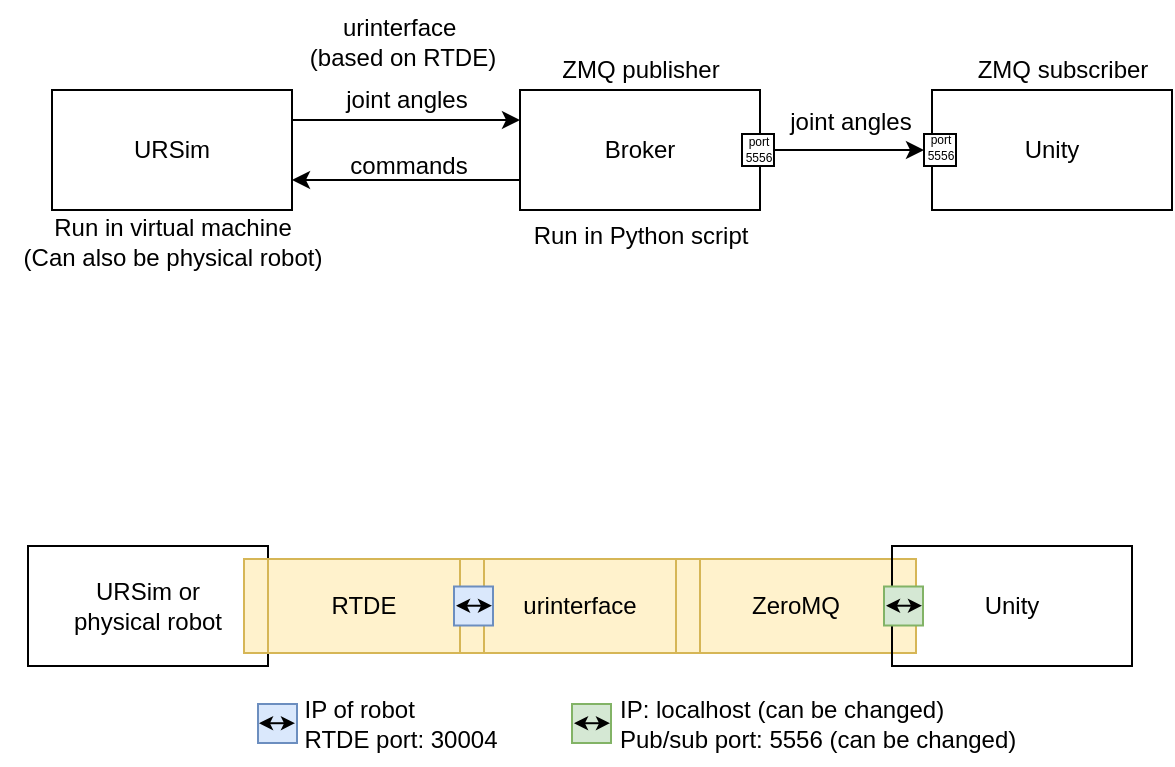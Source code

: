 <mxfile version="23.0.2" type="device">
  <diagram name="Page-1" id="MRKsA5yUnpRjyeKypSAF">
    <mxGraphModel dx="430" dy="478" grid="0" gridSize="10" guides="1" tooltips="1" connect="1" arrows="1" fold="1" page="0" pageScale="1" pageWidth="850" pageHeight="1100" math="0" shadow="0">
      <root>
        <mxCell id="0" />
        <mxCell id="1" parent="0" />
        <mxCell id="mktLvOaE7GyUi3awodQX-1" value="URSim or &lt;br&gt;physical robot" style="rounded=0;whiteSpace=wrap;html=1;fillColor=none;" vertex="1" parent="1">
          <mxGeometry x="455" y="440" width="120" height="60" as="geometry" />
        </mxCell>
        <mxCell id="mktLvOaE7GyUi3awodQX-5" value="RTDE" style="shape=process;whiteSpace=wrap;html=1;backgroundOutline=1;fillColor=#fff2cc;strokeColor=#d6b656;" vertex="1" parent="1">
          <mxGeometry x="563" y="446.5" width="120" height="47" as="geometry" />
        </mxCell>
        <mxCell id="mktLvOaE7GyUi3awodQX-6" value="urinterface" style="shape=process;whiteSpace=wrap;html=1;backgroundOutline=1;fillColor=#fff2cc;strokeColor=#d6b656;" vertex="1" parent="1">
          <mxGeometry x="671" y="446.5" width="120" height="47" as="geometry" />
        </mxCell>
        <mxCell id="mktLvOaE7GyUi3awodQX-7" value="ZeroMQ" style="shape=process;whiteSpace=wrap;html=1;backgroundOutline=1;fillColor=#fff2cc;strokeColor=#d6b656;" vertex="1" parent="1">
          <mxGeometry x="779" y="446.5" width="120" height="47" as="geometry" />
        </mxCell>
        <mxCell id="mktLvOaE7GyUi3awodQX-8" value="Unity" style="rounded=0;whiteSpace=wrap;html=1;fillColor=none;" vertex="1" parent="1">
          <mxGeometry x="887" y="440" width="120" height="60" as="geometry" />
        </mxCell>
        <mxCell id="mktLvOaE7GyUi3awodQX-9" value="" style="whiteSpace=wrap;html=1;aspect=fixed;fillColor=#dae8fc;strokeColor=#6c8ebf;" vertex="1" parent="1">
          <mxGeometry x="668" y="460.25" width="19.5" height="19.5" as="geometry" />
        </mxCell>
        <mxCell id="mktLvOaE7GyUi3awodQX-10" value="" style="endArrow=classic;startArrow=classic;html=1;rounded=0;endSize=4;startSize=4;" edge="1" parent="1">
          <mxGeometry width="50" height="50" relative="1" as="geometry">
            <mxPoint x="669" y="469.86" as="sourcePoint" />
            <mxPoint x="687" y="469.86" as="targetPoint" />
          </mxGeometry>
        </mxCell>
        <mxCell id="mktLvOaE7GyUi3awodQX-11" value="" style="whiteSpace=wrap;html=1;aspect=fixed;fillColor=#d5e8d4;strokeColor=#82b366;" vertex="1" parent="1">
          <mxGeometry x="883" y="460.25" width="19.5" height="19.5" as="geometry" />
        </mxCell>
        <mxCell id="mktLvOaE7GyUi3awodQX-12" value="" style="endArrow=classic;startArrow=classic;html=1;rounded=0;endSize=4;startSize=4;" edge="1" parent="1">
          <mxGeometry width="50" height="50" relative="1" as="geometry">
            <mxPoint x="884" y="469.86" as="sourcePoint" />
            <mxPoint x="902" y="469.86" as="targetPoint" />
          </mxGeometry>
        </mxCell>
        <mxCell id="mktLvOaE7GyUi3awodQX-13" value="" style="whiteSpace=wrap;html=1;aspect=fixed;fillColor=#dae8fc;strokeColor=#6c8ebf;" vertex="1" parent="1">
          <mxGeometry x="570" y="519" width="19.5" height="19.5" as="geometry" />
        </mxCell>
        <mxCell id="mktLvOaE7GyUi3awodQX-14" value="" style="whiteSpace=wrap;html=1;aspect=fixed;fillColor=#d5e8d4;strokeColor=#82b366;" vertex="1" parent="1">
          <mxGeometry x="727" y="519" width="19.5" height="19.5" as="geometry" />
        </mxCell>
        <mxCell id="mktLvOaE7GyUi3awodQX-15" value="&lt;div style=&quot;text-align: left;&quot;&gt;&lt;span style=&quot;background-color: initial;&quot;&gt;IP of robot&lt;/span&gt;&lt;/div&gt;&lt;div style=&quot;text-align: left;&quot;&gt;&lt;span style=&quot;background-color: initial;&quot;&gt;RTDE port: 30004&lt;/span&gt;&lt;/div&gt;" style="text;html=1;align=center;verticalAlign=middle;resizable=0;points=[];autosize=1;strokeColor=none;fillColor=none;" vertex="1" parent="1">
          <mxGeometry x="583" y="508.25" width="115" height="41" as="geometry" />
        </mxCell>
        <mxCell id="mktLvOaE7GyUi3awodQX-16" value="IP: localhost (can be changed)&lt;br&gt;&lt;div style=&quot;&quot;&gt;&lt;span style=&quot;background-color: initial;&quot;&gt;Pub/sub port: 5556 (can be changed)&lt;/span&gt;&lt;/div&gt;" style="text;html=1;align=left;verticalAlign=middle;resizable=0;points=[];autosize=1;strokeColor=none;fillColor=none;" vertex="1" parent="1">
          <mxGeometry x="749" y="508.25" width="216" height="41" as="geometry" />
        </mxCell>
        <mxCell id="mktLvOaE7GyUi3awodQX-17" style="edgeStyle=orthogonalEdgeStyle;rounded=0;orthogonalLoop=1;jettySize=auto;html=1;exitX=1;exitY=0.25;exitDx=0;exitDy=0;entryX=0;entryY=0.25;entryDx=0;entryDy=0;" edge="1" parent="1" source="mktLvOaE7GyUi3awodQX-18" target="mktLvOaE7GyUi3awodQX-21">
          <mxGeometry relative="1" as="geometry" />
        </mxCell>
        <mxCell id="mktLvOaE7GyUi3awodQX-18" value="URSim" style="rounded=0;whiteSpace=wrap;html=1;" vertex="1" parent="1">
          <mxGeometry x="467" y="212" width="120" height="60" as="geometry" />
        </mxCell>
        <mxCell id="mktLvOaE7GyUi3awodQX-19" style="edgeStyle=orthogonalEdgeStyle;rounded=0;orthogonalLoop=1;jettySize=auto;html=1;exitX=0;exitY=0.75;exitDx=0;exitDy=0;entryX=1;entryY=0.75;entryDx=0;entryDy=0;" edge="1" parent="1" source="mktLvOaE7GyUi3awodQX-21" target="mktLvOaE7GyUi3awodQX-18">
          <mxGeometry relative="1" as="geometry" />
        </mxCell>
        <mxCell id="mktLvOaE7GyUi3awodQX-20" style="edgeStyle=orthogonalEdgeStyle;rounded=0;orthogonalLoop=1;jettySize=auto;html=1;exitX=1;exitY=0.5;exitDx=0;exitDy=0;entryX=0;entryY=0.5;entryDx=0;entryDy=0;" edge="1" parent="1" source="mktLvOaE7GyUi3awodQX-21" target="mktLvOaE7GyUi3awodQX-32">
          <mxGeometry relative="1" as="geometry" />
        </mxCell>
        <mxCell id="mktLvOaE7GyUi3awodQX-21" value="Broker" style="rounded=0;whiteSpace=wrap;html=1;" vertex="1" parent="1">
          <mxGeometry x="701" y="212" width="120" height="60" as="geometry" />
        </mxCell>
        <mxCell id="mktLvOaE7GyUi3awodQX-22" value="Unity" style="rounded=0;whiteSpace=wrap;html=1;" vertex="1" parent="1">
          <mxGeometry x="907" y="212" width="120" height="60" as="geometry" />
        </mxCell>
        <mxCell id="mktLvOaE7GyUi3awodQX-23" value="&lt;div&gt;Run in virtual machine&lt;/div&gt;&lt;div&gt;(Can also be physical robot)&lt;br&gt;&lt;/div&gt;" style="text;html=1;align=center;verticalAlign=middle;resizable=0;points=[];autosize=1;strokeColor=none;fillColor=none;" vertex="1" parent="1">
          <mxGeometry x="441" y="267" width="172" height="41" as="geometry" />
        </mxCell>
        <mxCell id="mktLvOaE7GyUi3awodQX-24" value="joint angles" style="text;html=1;align=center;verticalAlign=middle;resizable=0;points=[];autosize=1;strokeColor=none;fillColor=none;" vertex="1" parent="1">
          <mxGeometry x="603" y="204" width="82" height="26" as="geometry" />
        </mxCell>
        <mxCell id="mktLvOaE7GyUi3awodQX-25" value="commands" style="text;html=1;align=center;verticalAlign=middle;resizable=0;points=[];autosize=1;strokeColor=none;fillColor=none;" vertex="1" parent="1">
          <mxGeometry x="604" y="237" width="81" height="26" as="geometry" />
        </mxCell>
        <mxCell id="mktLvOaE7GyUi3awodQX-26" value="&lt;div&gt;urinterface&amp;nbsp;&lt;/div&gt;&lt;div&gt;(based on RTDE)&lt;/div&gt;" style="text;html=1;align=center;verticalAlign=middle;resizable=0;points=[];autosize=1;strokeColor=none;fillColor=none;" vertex="1" parent="1">
          <mxGeometry x="585" y="167" width="114" height="41" as="geometry" />
        </mxCell>
        <mxCell id="mktLvOaE7GyUi3awodQX-27" value="Run in Python script" style="text;html=1;align=center;verticalAlign=middle;resizable=0;points=[];autosize=1;strokeColor=none;fillColor=none;" vertex="1" parent="1">
          <mxGeometry x="697.5" y="272" width="127" height="26" as="geometry" />
        </mxCell>
        <mxCell id="mktLvOaE7GyUi3awodQX-28" value="ZMQ publisher" style="text;html=1;align=center;verticalAlign=middle;resizable=0;points=[];autosize=1;strokeColor=none;fillColor=none;" vertex="1" parent="1">
          <mxGeometry x="712" y="189" width="98" height="26" as="geometry" />
        </mxCell>
        <mxCell id="mktLvOaE7GyUi3awodQX-29" value="ZMQ subscriber" style="text;html=1;align=center;verticalAlign=middle;resizable=0;points=[];autosize=1;strokeColor=none;fillColor=none;" vertex="1" parent="1">
          <mxGeometry x="919" y="189" width="105" height="26" as="geometry" />
        </mxCell>
        <mxCell id="mktLvOaE7GyUi3awodQX-30" value="joint angles" style="text;html=1;align=center;verticalAlign=middle;resizable=0;points=[];autosize=1;strokeColor=none;fillColor=none;" vertex="1" parent="1">
          <mxGeometry x="824.5" y="215" width="82" height="26" as="geometry" />
        </mxCell>
        <mxCell id="mktLvOaE7GyUi3awodQX-31" value="" style="whiteSpace=wrap;html=1;aspect=fixed;" vertex="1" parent="1">
          <mxGeometry x="812" y="234" width="16" height="16" as="geometry" />
        </mxCell>
        <mxCell id="mktLvOaE7GyUi3awodQX-32" value="" style="whiteSpace=wrap;html=1;aspect=fixed;" vertex="1" parent="1">
          <mxGeometry x="903" y="234" width="16" height="16" as="geometry" />
        </mxCell>
        <mxCell id="mktLvOaE7GyUi3awodQX-33" value="&lt;div style=&quot;font-size: 6px;&quot;&gt;&lt;font style=&quot;font-size: 6px;&quot;&gt;port&lt;/font&gt;&lt;/div&gt;&lt;div style=&quot;font-size: 6px;&quot;&gt;&lt;font style=&quot;font-size: 6px;&quot;&gt;5556&lt;/font&gt;&lt;/div&gt;" style="text;html=1;align=center;verticalAlign=middle;resizable=0;points=[];autosize=1;strokeColor=none;fillColor=none;" vertex="1" parent="1">
          <mxGeometry x="805" y="228.5" width="30" height="26" as="geometry" />
        </mxCell>
        <mxCell id="mktLvOaE7GyUi3awodQX-34" value="&lt;div style=&quot;font-size: 6px;&quot;&gt;&lt;font style=&quot;font-size: 6px;&quot;&gt;port&lt;/font&gt;&lt;/div&gt;&lt;div style=&quot;font-size: 6px;&quot;&gt;&lt;font style=&quot;font-size: 6px;&quot;&gt;5556&lt;/font&gt;&lt;/div&gt;" style="text;html=1;align=center;verticalAlign=middle;resizable=0;points=[];autosize=1;strokeColor=none;fillColor=none;" vertex="1" parent="1">
          <mxGeometry x="896" y="228" width="30" height="26" as="geometry" />
        </mxCell>
        <mxCell id="mktLvOaE7GyUi3awodQX-35" value="" style="endArrow=classic;startArrow=classic;html=1;rounded=0;endSize=4;startSize=4;" edge="1" parent="1">
          <mxGeometry width="50" height="50" relative="1" as="geometry">
            <mxPoint x="570.5" y="528.61" as="sourcePoint" />
            <mxPoint x="588.5" y="528.61" as="targetPoint" />
          </mxGeometry>
        </mxCell>
        <mxCell id="mktLvOaE7GyUi3awodQX-36" value="" style="endArrow=classic;startArrow=classic;html=1;rounded=0;endSize=4;startSize=4;" edge="1" parent="1">
          <mxGeometry width="50" height="50" relative="1" as="geometry">
            <mxPoint x="728" y="528.61" as="sourcePoint" />
            <mxPoint x="746" y="528.61" as="targetPoint" />
          </mxGeometry>
        </mxCell>
      </root>
    </mxGraphModel>
  </diagram>
</mxfile>
